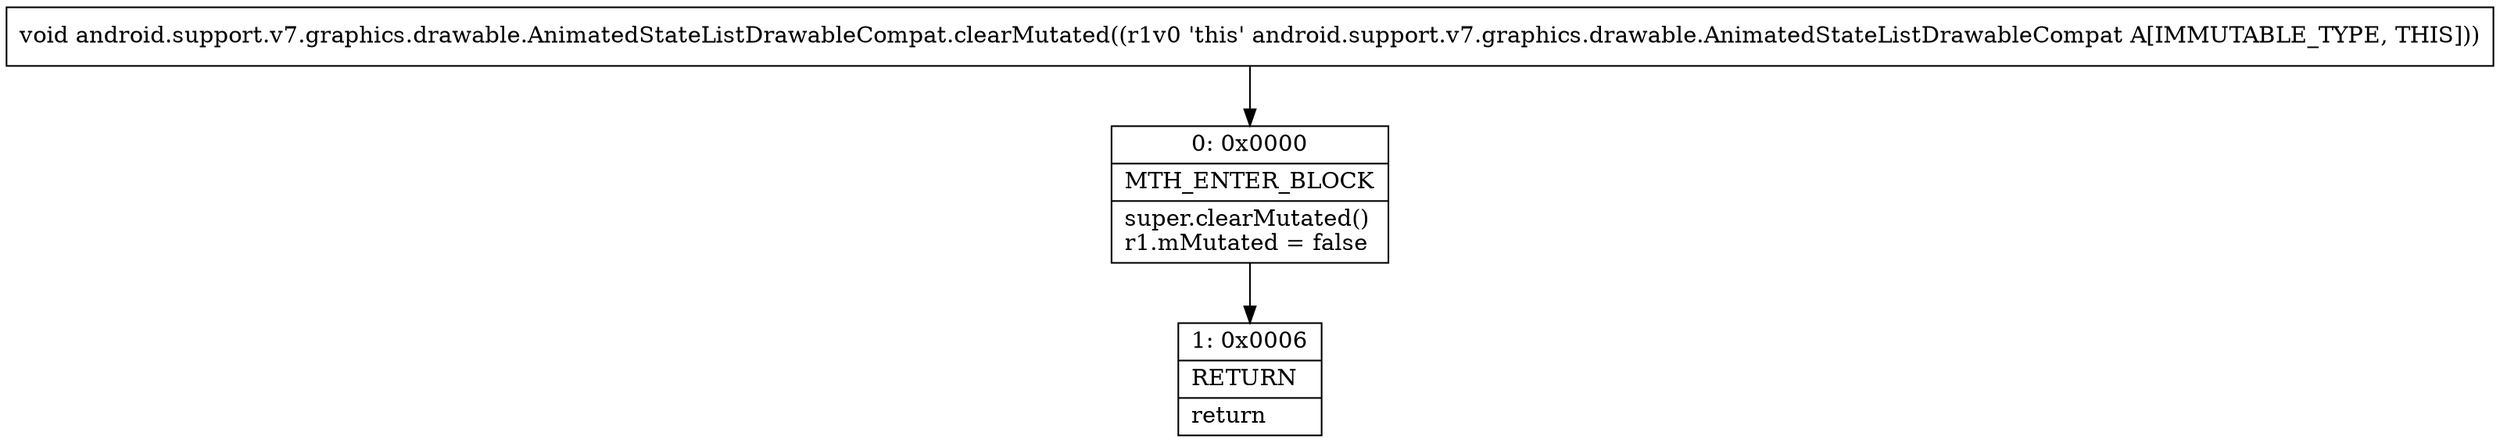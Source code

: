 digraph "CFG forandroid.support.v7.graphics.drawable.AnimatedStateListDrawableCompat.clearMutated()V" {
Node_0 [shape=record,label="{0\:\ 0x0000|MTH_ENTER_BLOCK\l|super.clearMutated()\lr1.mMutated = false\l}"];
Node_1 [shape=record,label="{1\:\ 0x0006|RETURN\l|return\l}"];
MethodNode[shape=record,label="{void android.support.v7.graphics.drawable.AnimatedStateListDrawableCompat.clearMutated((r1v0 'this' android.support.v7.graphics.drawable.AnimatedStateListDrawableCompat A[IMMUTABLE_TYPE, THIS])) }"];
MethodNode -> Node_0;
Node_0 -> Node_1;
}

